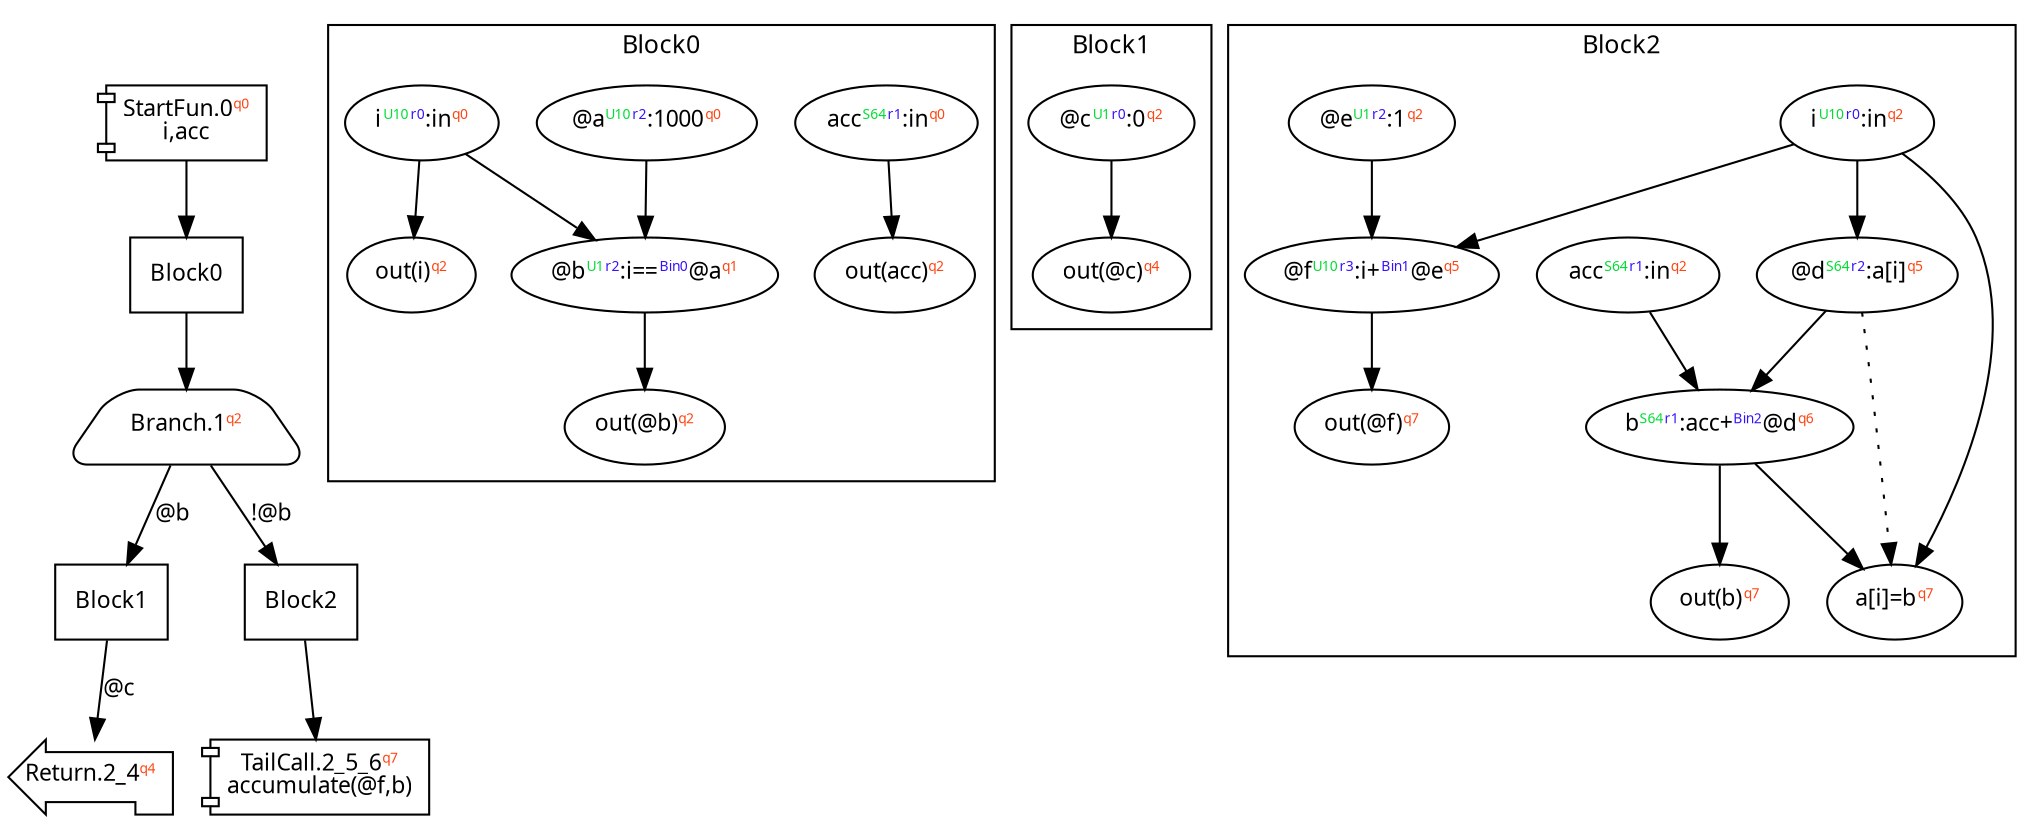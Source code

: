 digraph Program_ {
graph [fontname = "Monaco", fontsize = 12, ranksep = 0.5];
node [shape = box, fontname = "Monaco", fontsize = 11; colorscheme = pastel19];
edge [fontname = "Monaco", fontsize = 11; colorscheme = pastel19];
Jump0[label = <StartFun.0<font color="#ff4411" point-size="8"><sup>q0</sup></font><br/>i,acc>; shape = component];
Jump0 -> Block0;
Jump1[
  label = <Branch.1<font color="#ff4411" point-size="8"><sup>q2</sup></font>>;
  shape = trapezium; style = rounded;
];
Block0 -> Jump1;
Jump1 -> Block1 [label="@b"];
Jump1 -> Block2 [label="!@b"];
Jump2_4[label = <Return.2_4<font color="#ff4411" point-size="8"><sup>q4</sup></font>>; shape = lpromoter];
Block1 -> Jump2_4 [label="@c"];
Jump2_5_6[label = <TailCall.2_5_6<font color="#ff4411" point-size="8"><sup>q7</sup></font><br/>accumulate(@f,b)>; shape = component];
Block2 -> Jump2_5_6;
Block0 [label = "Block0"];
Block1 [label = "Block1"];
Block2 [label = "Block2"];
subgraph cluster_dfg_Block0{
node [shape = oval];
label = "Block0";
ndBlock0_0 [label=<out(acc)<font color="#ff4411" point-size="8"><sup>q2</sup></font>>];ndBlock0_1 [label=<acc<font color="#00dd33" point-size="8"><sup>S64</sup></font><font color="#3311ff" point-size="8"><sup>r1</sup></font>:in<font color="#ff4411" point-size="8"><sup>q0</sup></font>>];ndBlock0_2 [label=<i<font color="#00dd33" point-size="8"><sup>U10</sup></font><font color="#3311ff" point-size="8"><sup>r0</sup></font>:in<font color="#ff4411" point-size="8"><sup>q0</sup></font>>];ndBlock0_3 [label=<out(@b)<font color="#ff4411" point-size="8"><sup>q2</sup></font>>];ndBlock0_4 [label=<@a<font color="#00dd33" point-size="8"><sup>U10</sup></font><font color="#3311ff" point-size="8"><sup>r2</sup></font>:1000<font color="#ff4411" point-size="8"><sup>q0</sup></font>>];ndBlock0_5 [label=<out(i)<font color="#ff4411" point-size="8"><sup>q2</sup></font>>];ndBlock0_6 [label=<@b<font color="#00dd33" point-size="8"><sup>U1</sup></font><font color="#3311ff" point-size="8"><sup>r2</sup></font>:i==<font color="#3311ff" point-size="8"><sup>Bin0</sup></font>@a<font color="#ff4411" point-size="8"><sup>q1</sup></font>>];ndBlock0_1 -> ndBlock0_0;
ndBlock0_6 -> ndBlock0_3;
ndBlock0_2 -> ndBlock0_5;
ndBlock0_2 -> ndBlock0_6;
ndBlock0_4 -> ndBlock0_6;
}subgraph cluster_dfg_Block1{
node [shape = oval];
label = "Block1";
ndBlock1_0 [label=<@c<font color="#00dd33" point-size="8"><sup>U1</sup></font><font color="#3311ff" point-size="8"><sup>r0</sup></font>:0<font color="#ff4411" point-size="8"><sup>q2</sup></font>>];ndBlock1_1 [label=<out(@c)<font color="#ff4411" point-size="8"><sup>q4</sup></font>>];ndBlock1_0 -> ndBlock1_1;
}subgraph cluster_dfg_Block2{
node [shape = oval];
label = "Block2";
ndBlock2_0 [label=<@e<font color="#00dd33" point-size="8"><sup>U1</sup></font><font color="#3311ff" point-size="8"><sup>r2</sup></font>:1<font color="#ff4411" point-size="8"><sup>q2</sup></font>>];ndBlock2_1 [label=<out(b)<font color="#ff4411" point-size="8"><sup>q7</sup></font>>];ndBlock2_2 [label=<a[i]=b<font color="#ff4411" point-size="8"><sup>q7</sup></font>>];ndBlock2_3 [label=<@f<font color="#00dd33" point-size="8"><sup>U10</sup></font><font color="#3311ff" point-size="8"><sup>r3</sup></font>:i+<font color="#3311ff" point-size="8"><sup>Bin1</sup></font>@e<font color="#ff4411" point-size="8"><sup>q5</sup></font>>];ndBlock2_4 [label=<out(@f)<font color="#ff4411" point-size="8"><sup>q7</sup></font>>];ndBlock2_5 [label=<acc<font color="#00dd33" point-size="8"><sup>S64</sup></font><font color="#3311ff" point-size="8"><sup>r1</sup></font>:in<font color="#ff4411" point-size="8"><sup>q2</sup></font>>];ndBlock2_6 [label=<b<font color="#00dd33" point-size="8"><sup>S64</sup></font><font color="#3311ff" point-size="8"><sup>r1</sup></font>:acc+<font color="#3311ff" point-size="8"><sup>Bin2</sup></font>@d<font color="#ff4411" point-size="8"><sup>q6</sup></font>>];ndBlock2_7 [label=<i<font color="#00dd33" point-size="8"><sup>U10</sup></font><font color="#3311ff" point-size="8"><sup>r0</sup></font>:in<font color="#ff4411" point-size="8"><sup>q2</sup></font>>];ndBlock2_8 [label=<@d<font color="#00dd33" point-size="8"><sup>S64</sup></font><font color="#3311ff" point-size="8"><sup>r2</sup></font>:a[i]<font color="#ff4411" point-size="8"><sup>q5</sup></font>>];ndBlock2_7 -> ndBlock2_8;
ndBlock2_6 -> ndBlock2_2;
ndBlock2_7 -> ndBlock2_2;
ndBlock2_3 -> ndBlock2_4;
ndBlock2_0 -> ndBlock2_3;
ndBlock2_7 -> ndBlock2_3;
ndBlock2_5 -> ndBlock2_6;
ndBlock2_8 -> ndBlock2_6;
ndBlock2_6 -> ndBlock2_1;
ndBlock2_8 -> ndBlock2_2 [style = dotted];
}}
